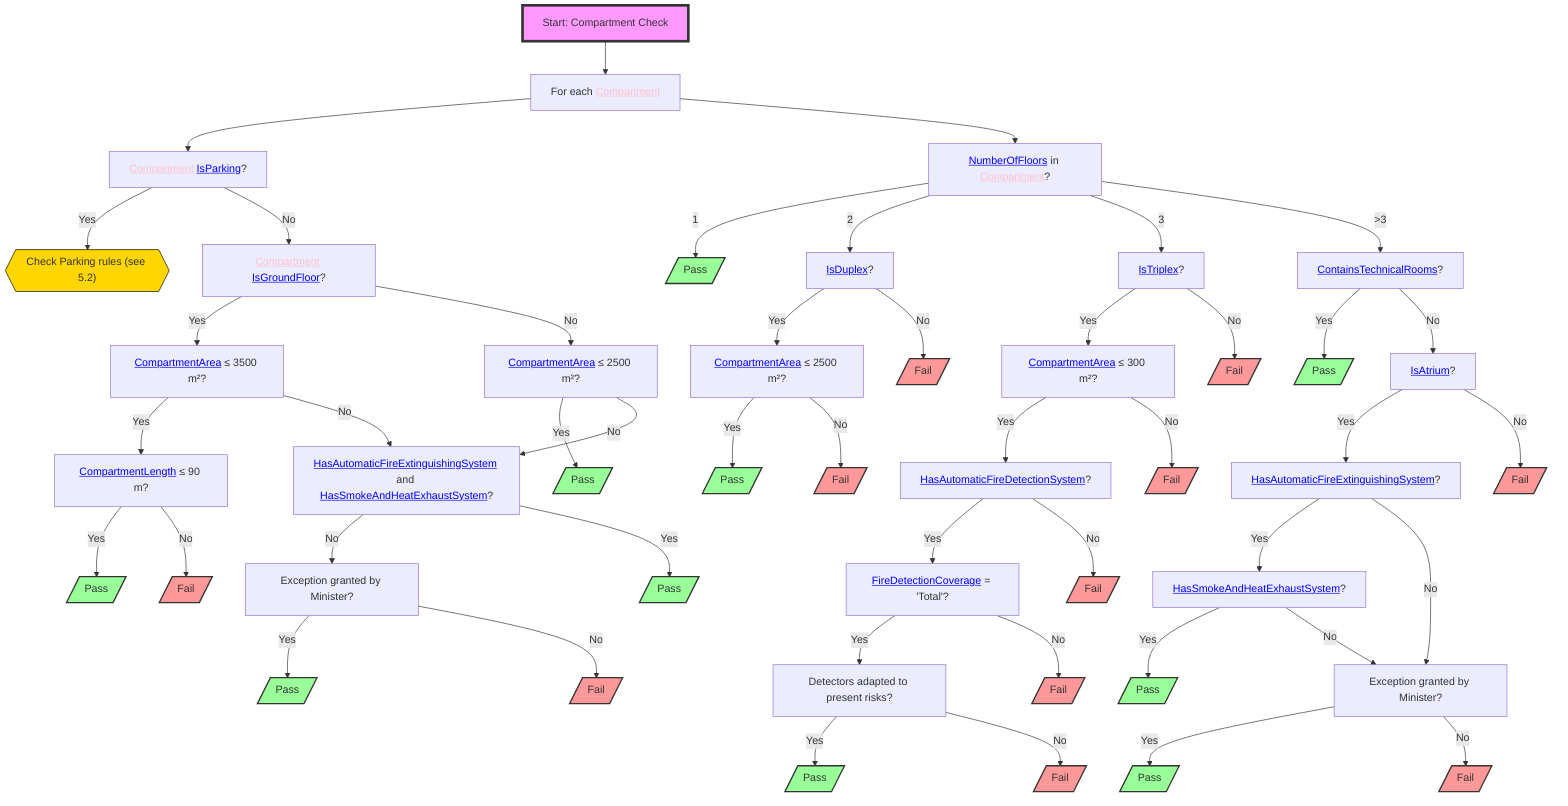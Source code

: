 flowchart TD
    S1["Start: Compartment Check"] --> A["For each <a href='http://example.com/firebimbuilding#Compartment' style='color:pink;'>Compartment</a>"]
    A --> B["<a href='http://example.com/firebimbuilding#Compartment' style='color:pink;'>Compartment</a> <a href='http://example.com/firebimbuilding#IsParking' style='color:blue'>IsParking</a>?"] & M["<a href='http://example.com/firebimbuilding#NumberOfFloors' style='color:blue'>NumberOfFloors</a> in <a href='http://example.com/firebimbuilding#Compartment' style='color:pink'>Compartment</a>?"]
    B -- Yes --> C["Check Parking rules (see 5.2)"]
    B -- No --> D["<a href='http://example.com/firebimbuilding#Compartment' style='color:pink;'>Compartment</a> <a href='http://example.com/firebimbuilding#IsGroundFloor' style='color:blue'>IsGroundFloor</a>?"]
    D -- Yes --> E["<a href='http://example.com/firebimbuilding#CompartmentArea' style='color:blue;'>CompartmentArea</a> ≤ 3500 m²?"]
    D -- No --> F["<a href='http://example.com/firebimbuilding#CompartmentArea' style='color:blue;'>CompartmentArea</a> ≤ 2500 m²?"]
    E -- Yes --> G["<a href='http://example.com/firebimbuilding#CompartmentLength' style='color:blue;'>CompartmentLength</a> ≤ 90 m?"]
    E -- No --> H["<a href='http://example.com/firebimbuilding#HasAutomaticFireExtinguishingSystem' style='color:blue;'>HasAutomaticFireExtinguishingSystem</a> and <a href='http://example.com/firebimbuilding#HasSmokeAndHeatExhaustSystem' style='color:blue'>HasSmokeAndHeatExhaustSystem</a>?"]
    F -- Yes --> I[/"Pass"/]
    F -- No --> H
    G -- Yes --> IA[/"Pass"/]
    G -- No --> J[/"Fail"/]
    H -- No --> L["Exception granted by Minister?"]
    L -- Yes --> IC[/"Pass"/]
    L -- No --> JA[/"Fail"/]
    M -- 1 --> N[/"Pass"/]
    M -- 2 --> O["<a href='http://example.com/firebimbuilding#IsDuplex' style='color:blue;'>IsDuplex</a>?"]
    M -- 3 --> P["<a href='http://example.com/firebimbuilding#IsTriplex' style='color:blue;'>IsTriplex</a>?"]
    M -- >3 --> Q["<a href='http://example.com/firebimbuilding#ContainsTechnicalRooms' style='color:blue;'>ContainsTechnicalRooms</a>?"]
    O -- Yes --> R["<a href='http://example.com/firebimbuilding#CompartmentArea' style='color:blue;'>CompartmentArea</a> ≤ 2500 m²?"]
    O -- No --> JB[/"Fail"/]
    P -- Yes --> S["<a href='http://example.com/firebimbuilding#CompartmentArea' style='color:blue;'>CompartmentArea</a> ≤ 300 m²?"]
    P -- No --> JC[/"Fail"/]
    Q -- Yes --> T[/"Pass"/]
    Q -- No --> U["<a href='http://example.com/firebimbuilding#IsAtrium' style='color:blue;'>IsAtrium</a>?"]
    R -- Yes --> NA[/"Pass"/]
    R -- No --> JD[/"Fail"/]
    S -- Yes --> V["<a href='http://example.com/firebimbuilding#HasAutomaticFireDetectionSystem' style='color:blue;'>HasAutomaticFireDetectionSystem</a>?"]
    S -- No --> JE[/"Fail"/]
    U -- Yes --> W["<a href='http://example.com/firebimbuilding#HasAutomaticFireExtinguishingSystem' style='color:blue;'>HasAutomaticFireExtinguishingSystem</a>?"]
    U -- No --> JF[/"Fail"/]
    V -- Yes --> X["<a href='http://example.com/firebimbuilding#FireDetectionCoverage' style='color:blue;'>FireDetectionCoverage</a> = 'Total'?"]
    V -- No --> JG[/"Fail"/]
    W -- Yes --> Y["<a href='http://example.com/firebimbuilding#HasSmokeAndHeatExhaustSystem' style='color:blue;'>HasSmokeAndHeatExhaustSystem</a>?"]
    W -- No --> Z["Exception granted by Minister?"]
    X -- Yes --> AA["Detectors adapted to present risks?"]
    X -- No --> JH[/"Fail"/]
    Y -- Yes --> AB[/"Pass"/]
    Y -- No --> Z
    Z -- Yes --> AC[/"Pass"/]
    Z -- No --> JI[/"Fail"/]
    AA -- Yes --> AD[/"Pass"/]
    AA -- No --> JJ[/"Fail"/]
    H -- Yes --> IB[/"Pass"/]

    C@{shape: hex}
    S1:::startClass
    I:::passClass
    IA:::passClass
    J:::failClass
    IC:::passClass
    JA:::failClass
    N:::passClass
    JB:::failClass
    JC:::failClass
    T:::passClass
    NA:::passClass
    JD:::failClass
    JE:::failClass
    JF:::failClass
    JG:::failClass
    JH:::failClass
    AB:::passClass
    AC:::passClass
    JI:::failClass
    AD:::passClass
    JJ:::failClass
    IB:::passClass
    classDef startClass fill:#f9f,stroke:#333,stroke-width:4px
    classDef passClass fill:#9f9,stroke:#333,stroke-width:2px
    classDef failClass fill:#f99,stroke:#333,stroke-width:2px
    style C stroke:#000000,stroke-width:1px,stroke-dasharray:0,fill:#FFD600